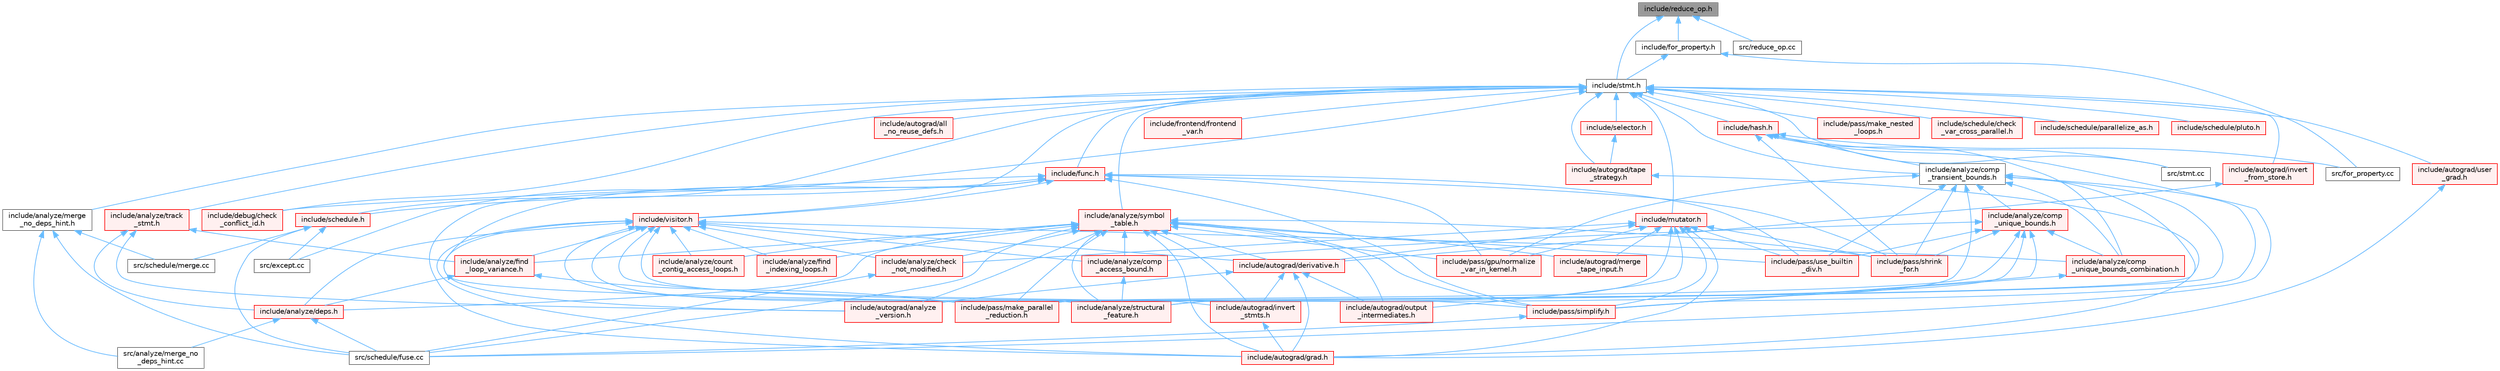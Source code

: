 digraph "include/reduce_op.h"
{
 // LATEX_PDF_SIZE
  bgcolor="transparent";
  edge [fontname=Helvetica,fontsize=10,labelfontname=Helvetica,labelfontsize=10];
  node [fontname=Helvetica,fontsize=10,shape=box,height=0.2,width=0.4];
  Node1 [label="include/reduce_op.h",height=0.2,width=0.4,color="gray40", fillcolor="grey60", style="filled", fontcolor="black",tooltip=" "];
  Node1 -> Node2 [dir="back",color="steelblue1",style="solid"];
  Node2 [label="include/for_property.h",height=0.2,width=0.4,color="grey40", fillcolor="white", style="filled",URL="$for__property_8h.html",tooltip=" "];
  Node2 -> Node3 [dir="back",color="steelblue1",style="solid"];
  Node3 [label="include/stmt.h",height=0.2,width=0.4,color="grey40", fillcolor="white", style="filled",URL="$stmt_8h.html",tooltip=" "];
  Node3 -> Node4 [dir="back",color="steelblue1",style="solid"];
  Node4 [label="include/analyze/comp\l_transient_bounds.h",height=0.2,width=0.4,color="grey40", fillcolor="white", style="filled",URL="$comp__transient__bounds_8h.html",tooltip=" "];
  Node4 -> Node5 [dir="back",color="steelblue1",style="solid"];
  Node5 [label="include/analyze/comp\l_unique_bounds.h",height=0.2,width=0.4,color="red", fillcolor="#FFF0F0", style="filled",URL="$comp__unique__bounds_8h.html",tooltip=" "];
  Node5 -> Node6 [dir="back",color="steelblue1",style="solid"];
  Node6 [label="include/analyze/comp\l_access_bound.h",height=0.2,width=0.4,color="red", fillcolor="#FFF0F0", style="filled",URL="$comp__access__bound_8h.html",tooltip=" "];
  Node6 -> Node7 [dir="back",color="steelblue1",style="solid"];
  Node7 [label="include/analyze/structural\l_feature.h",height=0.2,width=0.4,color="red", fillcolor="#FFF0F0", style="filled",URL="$structural__feature_8h.html",tooltip=" "];
  Node5 -> Node17 [dir="back",color="steelblue1",style="solid"];
  Node17 [label="include/analyze/comp\l_unique_bounds_combination.h",height=0.2,width=0.4,color="red", fillcolor="#FFF0F0", style="filled",URL="$comp__unique__bounds__combination_8h.html",tooltip=" "];
  Node17 -> Node18 [dir="back",color="steelblue1",style="solid"];
  Node18 [label="include/pass/simplify.h",height=0.2,width=0.4,color="red", fillcolor="#FFF0F0", style="filled",URL="$simplify_8h.html",tooltip=" "];
  Node18 -> Node14 [dir="back",color="steelblue1",style="solid"];
  Node14 [label="src/schedule/fuse.cc",height=0.2,width=0.4,color="grey40", fillcolor="white", style="filled",URL="$fuse_8cc.html",tooltip=" "];
  Node5 -> Node7 [dir="back",color="steelblue1",style="solid"];
  Node5 -> Node41 [dir="back",color="steelblue1",style="solid"];
  Node41 [label="include/pass/make_parallel\l_reduction.h",height=0.2,width=0.4,color="red", fillcolor="#FFF0F0", style="filled",URL="$make__parallel__reduction_8h.html",tooltip=" "];
  Node5 -> Node42 [dir="back",color="steelblue1",style="solid"];
  Node42 [label="include/pass/shrink\l_for.h",height=0.2,width=0.4,color="red", fillcolor="#FFF0F0", style="filled",URL="$shrink__for_8h.html",tooltip=" "];
  Node5 -> Node18 [dir="back",color="steelblue1",style="solid"];
  Node5 -> Node45 [dir="back",color="steelblue1",style="solid"];
  Node45 [label="include/pass/use_builtin\l_div.h",height=0.2,width=0.4,color="red", fillcolor="#FFF0F0", style="filled",URL="$use__builtin__div_8h.html",tooltip=" "];
  Node4 -> Node17 [dir="back",color="steelblue1",style="solid"];
  Node4 -> Node7 [dir="back",color="steelblue1",style="solid"];
  Node4 -> Node47 [dir="back",color="steelblue1",style="solid"];
  Node47 [label="include/autograd/analyze\l_version.h",height=0.2,width=0.4,color="red", fillcolor="#FFF0F0", style="filled",URL="$analyze__version_8h.html",tooltip=" "];
  Node4 -> Node49 [dir="back",color="steelblue1",style="solid"];
  Node49 [label="include/pass/gpu/normalize\l_var_in_kernel.h",height=0.2,width=0.4,color="red", fillcolor="#FFF0F0", style="filled",URL="$normalize__var__in__kernel_8h.html",tooltip=" "];
  Node4 -> Node41 [dir="back",color="steelblue1",style="solid"];
  Node4 -> Node42 [dir="back",color="steelblue1",style="solid"];
  Node4 -> Node18 [dir="back",color="steelblue1",style="solid"];
  Node4 -> Node45 [dir="back",color="steelblue1",style="solid"];
  Node3 -> Node50 [dir="back",color="steelblue1",style="solid"];
  Node50 [label="include/analyze/merge\l_no_deps_hint.h",height=0.2,width=0.4,color="grey40", fillcolor="white", style="filled",URL="$merge__no__deps__hint_8h.html",tooltip=" "];
  Node50 -> Node51 [dir="back",color="steelblue1",style="solid"];
  Node51 [label="src/analyze/merge_no\l_deps_hint.cc",height=0.2,width=0.4,color="grey40", fillcolor="white", style="filled",URL="$merge__no__deps__hint_8cc.html",tooltip=" "];
  Node50 -> Node14 [dir="back",color="steelblue1",style="solid"];
  Node50 -> Node52 [dir="back",color="steelblue1",style="solid"];
  Node52 [label="src/schedule/merge.cc",height=0.2,width=0.4,color="grey40", fillcolor="white", style="filled",URL="$merge_8cc.html",tooltip=" "];
  Node3 -> Node53 [dir="back",color="steelblue1",style="solid"];
  Node53 [label="include/analyze/symbol\l_table.h",height=0.2,width=0.4,color="red", fillcolor="#FFF0F0", style="filled",URL="$symbol__table_8h.html",tooltip=" "];
  Node53 -> Node54 [dir="back",color="steelblue1",style="solid"];
  Node54 [label="include/analyze/check\l_not_modified.h",height=0.2,width=0.4,color="red", fillcolor="#FFF0F0", style="filled",URL="$check__not__modified_8h.html",tooltip=" "];
  Node54 -> Node14 [dir="back",color="steelblue1",style="solid"];
  Node53 -> Node6 [dir="back",color="steelblue1",style="solid"];
  Node53 -> Node59 [dir="back",color="steelblue1",style="solid"];
  Node59 [label="include/analyze/count\l_contig_access_loops.h",height=0.2,width=0.4,color="red", fillcolor="#FFF0F0", style="filled",URL="$count__contig__access__loops_8h.html",tooltip=" "];
  Node53 -> Node61 [dir="back",color="steelblue1",style="solid"];
  Node61 [label="include/analyze/deps.h",height=0.2,width=0.4,color="red", fillcolor="#FFF0F0", style="filled",URL="$deps_8h.html",tooltip=" "];
  Node61 -> Node51 [dir="back",color="steelblue1",style="solid"];
  Node61 -> Node14 [dir="back",color="steelblue1",style="solid"];
  Node53 -> Node79 [dir="back",color="steelblue1",style="solid"];
  Node79 [label="include/analyze/find\l_indexing_loops.h",height=0.2,width=0.4,color="red", fillcolor="#FFF0F0", style="filled",URL="$find__indexing__loops_8h.html",tooltip=" "];
  Node53 -> Node82 [dir="back",color="steelblue1",style="solid"];
  Node82 [label="include/analyze/find\l_loop_variance.h",height=0.2,width=0.4,color="red", fillcolor="#FFF0F0", style="filled",URL="$find__loop__variance_8h.html",tooltip=" "];
  Node82 -> Node61 [dir="back",color="steelblue1",style="solid"];
  Node82 -> Node41 [dir="back",color="steelblue1",style="solid"];
  Node53 -> Node7 [dir="back",color="steelblue1",style="solid"];
  Node53 -> Node47 [dir="back",color="steelblue1",style="solid"];
  Node53 -> Node88 [dir="back",color="steelblue1",style="solid"];
  Node88 [label="include/autograd/derivative.h",height=0.2,width=0.4,color="red", fillcolor="#FFF0F0", style="filled",URL="$derivative_8h.html",tooltip=" "];
  Node88 -> Node47 [dir="back",color="steelblue1",style="solid"];
  Node88 -> Node90 [dir="back",color="steelblue1",style="solid"];
  Node90 [label="include/autograd/grad.h",height=0.2,width=0.4,color="red", fillcolor="#FFF0F0", style="filled",URL="$grad_8h.html",tooltip=" "];
  Node88 -> Node91 [dir="back",color="steelblue1",style="solid"];
  Node91 [label="include/autograd/invert\l_stmts.h",height=0.2,width=0.4,color="red", fillcolor="#FFF0F0", style="filled",URL="$invert__stmts_8h.html",tooltip=" "];
  Node91 -> Node90 [dir="back",color="steelblue1",style="solid"];
  Node88 -> Node92 [dir="back",color="steelblue1",style="solid"];
  Node92 [label="include/autograd/output\l_intermediates.h",height=0.2,width=0.4,color="red", fillcolor="#FFF0F0", style="filled",URL="$output__intermediates_8h.html",tooltip=" "];
  Node53 -> Node90 [dir="back",color="steelblue1",style="solid"];
  Node53 -> Node91 [dir="back",color="steelblue1",style="solid"];
  Node53 -> Node94 [dir="back",color="steelblue1",style="solid"];
  Node94 [label="include/autograd/merge\l_tape_input.h",height=0.2,width=0.4,color="red", fillcolor="#FFF0F0", style="filled",URL="$merge__tape__input_8h.html",tooltip=" "];
  Node53 -> Node92 [dir="back",color="steelblue1",style="solid"];
  Node53 -> Node49 [dir="back",color="steelblue1",style="solid"];
  Node53 -> Node41 [dir="back",color="steelblue1",style="solid"];
  Node53 -> Node42 [dir="back",color="steelblue1",style="solid"];
  Node53 -> Node18 [dir="back",color="steelblue1",style="solid"];
  Node53 -> Node45 [dir="back",color="steelblue1",style="solid"];
  Node53 -> Node14 [dir="back",color="steelblue1",style="solid"];
  Node3 -> Node149 [dir="back",color="steelblue1",style="solid"];
  Node149 [label="include/analyze/track\l_stmt.h",height=0.2,width=0.4,color="red", fillcolor="#FFF0F0", style="filled",URL="$track__stmt_8h.html",tooltip=" "];
  Node149 -> Node61 [dir="back",color="steelblue1",style="solid"];
  Node149 -> Node82 [dir="back",color="steelblue1",style="solid"];
  Node149 -> Node47 [dir="back",color="steelblue1",style="solid"];
  Node3 -> Node151 [dir="back",color="steelblue1",style="solid"];
  Node151 [label="include/autograd/all\l_no_reuse_defs.h",height=0.2,width=0.4,color="red", fillcolor="#FFF0F0", style="filled",URL="$all__no__reuse__defs_8h.html",tooltip=" "];
  Node3 -> Node153 [dir="back",color="steelblue1",style="solid"];
  Node153 [label="include/autograd/invert\l_from_store.h",height=0.2,width=0.4,color="red", fillcolor="#FFF0F0", style="filled",URL="$invert__from__store_8h.html",tooltip=" "];
  Node153 -> Node88 [dir="back",color="steelblue1",style="solid"];
  Node3 -> Node155 [dir="back",color="steelblue1",style="solid"];
  Node155 [label="include/autograd/tape\l_strategy.h",height=0.2,width=0.4,color="red", fillcolor="#FFF0F0", style="filled",URL="$tape__strategy_8h.html",tooltip=" "];
  Node155 -> Node90 [dir="back",color="steelblue1",style="solid"];
  Node3 -> Node156 [dir="back",color="steelblue1",style="solid"];
  Node156 [label="include/autograd/user\l_grad.h",height=0.2,width=0.4,color="red", fillcolor="#FFF0F0", style="filled",URL="$user__grad_8h.html",tooltip=" "];
  Node156 -> Node90 [dir="back",color="steelblue1",style="solid"];
  Node3 -> Node158 [dir="back",color="steelblue1",style="solid"];
  Node158 [label="include/debug/check\l_conflict_id.h",height=0.2,width=0.4,color="red", fillcolor="#FFF0F0", style="filled",URL="$check__conflict__id_8h.html",tooltip=" "];
  Node3 -> Node160 [dir="back",color="steelblue1",style="solid"];
  Node160 [label="include/frontend/frontend\l_var.h",height=0.2,width=0.4,color="red", fillcolor="#FFF0F0", style="filled",URL="$frontend__var_8h.html",tooltip=" "];
  Node3 -> Node162 [dir="back",color="steelblue1",style="solid"];
  Node162 [label="include/func.h",height=0.2,width=0.4,color="red", fillcolor="#FFF0F0", style="filled",URL="$func_8h.html",tooltip=" "];
  Node162 -> Node90 [dir="back",color="steelblue1",style="solid"];
  Node162 -> Node158 [dir="back",color="steelblue1",style="solid"];
  Node162 -> Node49 [dir="back",color="steelblue1",style="solid"];
  Node162 -> Node41 [dir="back",color="steelblue1",style="solid"];
  Node162 -> Node42 [dir="back",color="steelblue1",style="solid"];
  Node162 -> Node18 [dir="back",color="steelblue1",style="solid"];
  Node162 -> Node45 [dir="back",color="steelblue1",style="solid"];
  Node162 -> Node131 [dir="back",color="steelblue1",style="solid"];
  Node131 [label="include/schedule.h",height=0.2,width=0.4,color="red", fillcolor="#FFF0F0", style="filled",URL="$schedule_8h.html",tooltip=" "];
  Node131 -> Node132 [dir="back",color="steelblue1",style="solid"];
  Node132 [label="src/except.cc",height=0.2,width=0.4,color="grey40", fillcolor="white", style="filled",URL="$except_8cc.html",tooltip=" "];
  Node131 -> Node14 [dir="back",color="steelblue1",style="solid"];
  Node131 -> Node52 [dir="back",color="steelblue1",style="solid"];
  Node162 -> Node197 [dir="back",color="steelblue1",style="solid"];
  Node197 [label="include/visitor.h",height=0.2,width=0.4,color="red", fillcolor="#FFF0F0", style="filled",URL="$visitor_8h.html",tooltip=" "];
  Node197 -> Node54 [dir="back",color="steelblue1",style="solid"];
  Node197 -> Node6 [dir="back",color="steelblue1",style="solid"];
  Node197 -> Node17 [dir="back",color="steelblue1",style="solid"];
  Node197 -> Node59 [dir="back",color="steelblue1",style="solid"];
  Node197 -> Node61 [dir="back",color="steelblue1",style="solid"];
  Node197 -> Node79 [dir="back",color="steelblue1",style="solid"];
  Node197 -> Node82 [dir="back",color="steelblue1",style="solid"];
  Node197 -> Node7 [dir="back",color="steelblue1",style="solid"];
  Node197 -> Node47 [dir="back",color="steelblue1",style="solid"];
  Node197 -> Node88 [dir="back",color="steelblue1",style="solid"];
  Node197 -> Node90 [dir="back",color="steelblue1",style="solid"];
  Node197 -> Node91 [dir="back",color="steelblue1",style="solid"];
  Node197 -> Node41 [dir="back",color="steelblue1",style="solid"];
  Node197 -> Node18 [dir="back",color="steelblue1",style="solid"];
  Node3 -> Node209 [dir="back",color="steelblue1",style="solid"];
  Node209 [label="include/hash.h",height=0.2,width=0.4,color="red", fillcolor="#FFF0F0", style="filled",URL="$hash_8h.html",tooltip=" "];
  Node209 -> Node4 [dir="back",color="steelblue1",style="solid"];
  Node209 -> Node17 [dir="back",color="steelblue1",style="solid"];
  Node209 -> Node42 [dir="back",color="steelblue1",style="solid"];
  Node209 -> Node216 [dir="back",color="steelblue1",style="solid"];
  Node216 [label="src/for_property.cc",height=0.2,width=0.4,color="grey40", fillcolor="white", style="filled",URL="$for__property_8cc.html",tooltip=" "];
  Node209 -> Node14 [dir="back",color="steelblue1",style="solid"];
  Node209 -> Node220 [dir="back",color="steelblue1",style="solid"];
  Node220 [label="src/stmt.cc",height=0.2,width=0.4,color="grey40", fillcolor="white", style="filled",URL="$stmt_8cc.html",tooltip=" "];
  Node3 -> Node223 [dir="back",color="steelblue1",style="solid"];
  Node223 [label="include/mutator.h",height=0.2,width=0.4,color="red", fillcolor="#FFF0F0", style="filled",URL="$mutator_8h.html",tooltip=" "];
  Node223 -> Node54 [dir="back",color="steelblue1",style="solid"];
  Node223 -> Node88 [dir="back",color="steelblue1",style="solid"];
  Node223 -> Node90 [dir="back",color="steelblue1",style="solid"];
  Node223 -> Node94 [dir="back",color="steelblue1",style="solid"];
  Node223 -> Node92 [dir="back",color="steelblue1",style="solid"];
  Node223 -> Node49 [dir="back",color="steelblue1",style="solid"];
  Node223 -> Node41 [dir="back",color="steelblue1",style="solid"];
  Node223 -> Node42 [dir="back",color="steelblue1",style="solid"];
  Node223 -> Node18 [dir="back",color="steelblue1",style="solid"];
  Node223 -> Node45 [dir="back",color="steelblue1",style="solid"];
  Node3 -> Node239 [dir="back",color="steelblue1",style="solid"];
  Node239 [label="include/pass/make_nested\l_loops.h",height=0.2,width=0.4,color="red", fillcolor="#FFF0F0", style="filled",URL="$make__nested__loops_8h.html",tooltip=" "];
  Node3 -> Node131 [dir="back",color="steelblue1",style="solid"];
  Node3 -> Node240 [dir="back",color="steelblue1",style="solid"];
  Node240 [label="include/schedule/check\l_var_cross_parallel.h",height=0.2,width=0.4,color="red", fillcolor="#FFF0F0", style="filled",URL="$check__var__cross__parallel_8h.html",tooltip=" "];
  Node3 -> Node241 [dir="back",color="steelblue1",style="solid"];
  Node241 [label="include/schedule/parallelize_as.h",height=0.2,width=0.4,color="red", fillcolor="#FFF0F0", style="filled",URL="$parallelize__as_8h.html",tooltip=" "];
  Node3 -> Node242 [dir="back",color="steelblue1",style="solid"];
  Node242 [label="include/schedule/pluto.h",height=0.2,width=0.4,color="red", fillcolor="#FFF0F0", style="filled",URL="$pluto_8h.html",tooltip=" "];
  Node3 -> Node243 [dir="back",color="steelblue1",style="solid"];
  Node243 [label="include/selector.h",height=0.2,width=0.4,color="red", fillcolor="#FFF0F0", style="filled",URL="$selector_8h.html",tooltip=" "];
  Node243 -> Node155 [dir="back",color="steelblue1",style="solid"];
  Node3 -> Node197 [dir="back",color="steelblue1",style="solid"];
  Node3 -> Node132 [dir="back",color="steelblue1",style="solid"];
  Node3 -> Node220 [dir="back",color="steelblue1",style="solid"];
  Node2 -> Node216 [dir="back",color="steelblue1",style="solid"];
  Node1 -> Node3 [dir="back",color="steelblue1",style="solid"];
  Node1 -> Node245 [dir="back",color="steelblue1",style="solid"];
  Node245 [label="src/reduce_op.cc",height=0.2,width=0.4,color="grey40", fillcolor="white", style="filled",URL="$reduce__op_8cc.html",tooltip=" "];
}
